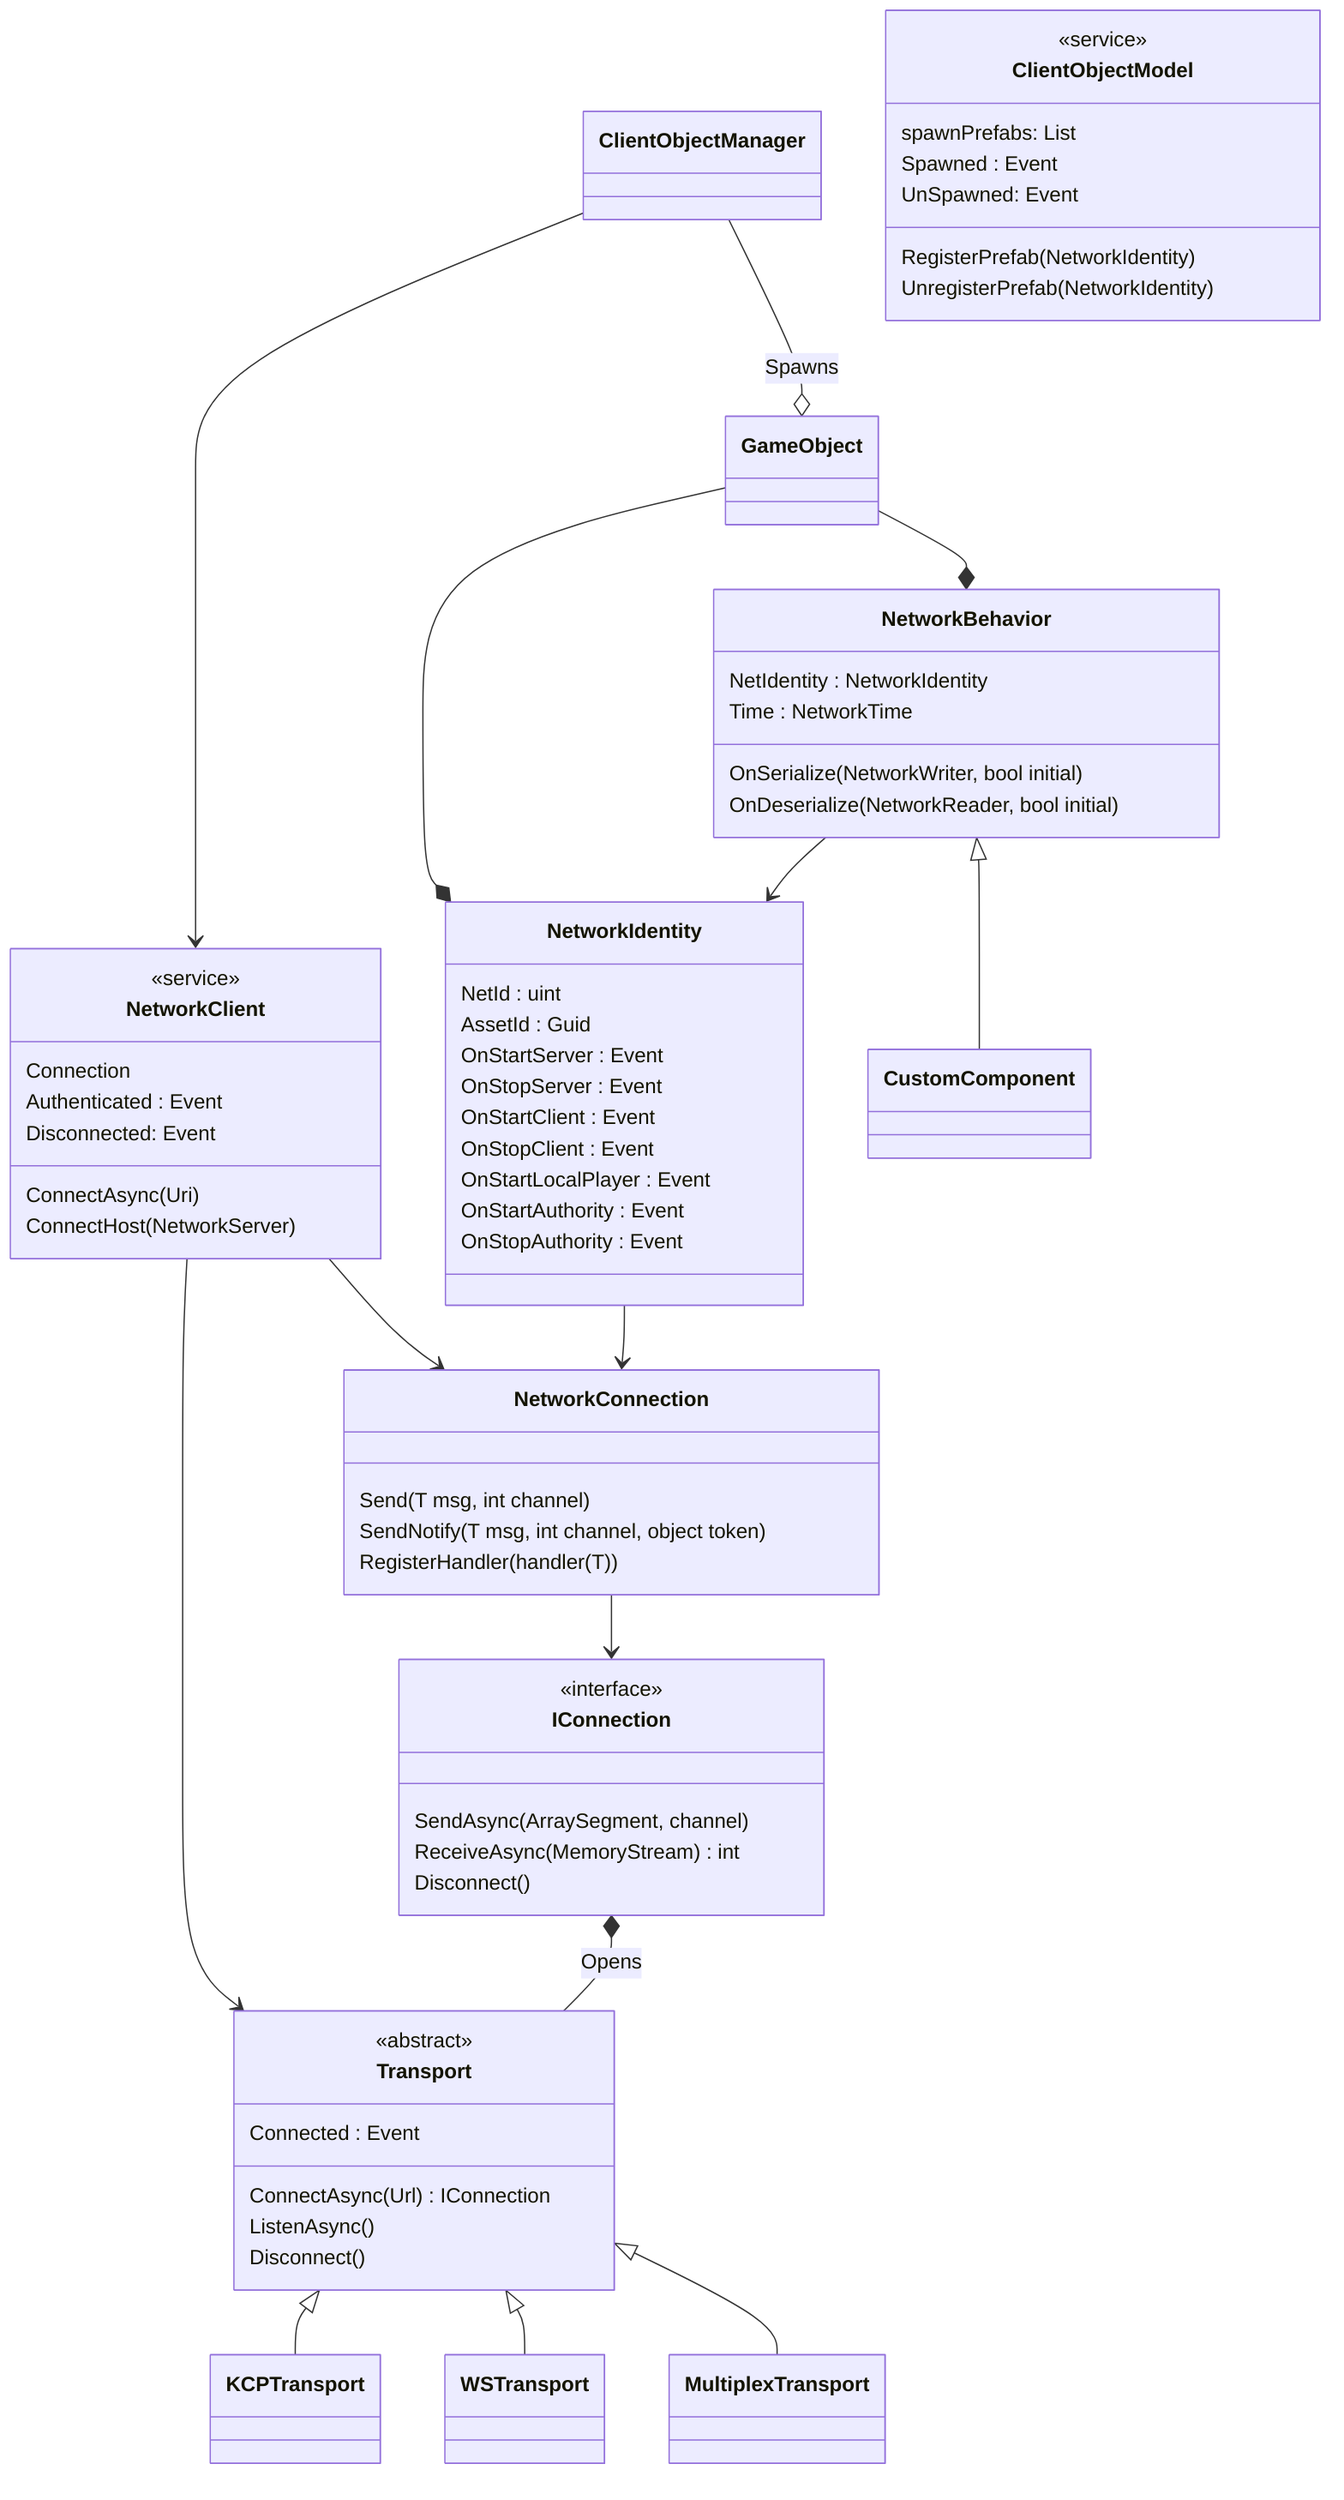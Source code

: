 classDiagram

    ClientObjectManager --> NetworkClient
    NetworkClient --> Transport

    IConnection *-- Transport : Opens
    NetworkConnection --> IConnection
    NetworkClient --> NetworkConnection

    ClientObjectManager --o GameObject : Spawns
    GameObject --* NetworkIdentity
    NetworkIdentity --> NetworkConnection
    GameObject --* NetworkBehavior
    NetworkBehavior --> NetworkIdentity

    Transport <|-- KCPTransport
    Transport <|-- WSTransport
    Transport <|-- MultiplexTransport


    class Transport {
        <<abstract>>
        <<service>>
        Connected : Event<IConnection>
        ConnectAsync(Url) IConnection
        ListenAsync()
        Disconnect()
    }

    class IConnection {
        <<interface>>
        SendAsync(ArraySegment<byte>, channel)
        ReceiveAsync(MemoryStream) int
        Disconnect()
    }

    class NetworkConnection {
        Send(T msg, int channel)
        SendNotify(T msg, int channel, object token)
        RegisterHandler(handler(T))
    }

    class NetworkClient {
        <<service>>
        Connection
        Authenticated : Event<INetworkConnection>
        Disconnected: Event<INetworkConnection>
        ConnectAsync(Uri)
        ConnectHost(NetworkServer)
    }

    class NetworkIdentity {
        NetId : uint
        AssetId : Guid
        OnStartServer : Event
        OnStopServer : Event
        OnStartClient : Event
        OnStopClient : Event
        OnStartLocalPlayer : Event
        OnStartAuthority : Event
        OnStopAuthority : Event
    }

    class NetworkBehavior {
        NetIdentity : NetworkIdentity
        Time : NetworkTime
        OnSerialize(NetworkWriter, bool initial)
        OnDeserialize(NetworkReader, bool initial)
    }

    NetworkBehavior <|-- CustomComponent

    class ClientObjectModel {
        <<service>>
        spawnPrefabs: List<NetworkIdentity>
        Spawned : Event
        UnSpawned: Event
        RegisterPrefab(NetworkIdentity)
        UnregisterPrefab(NetworkIdentity)
    }